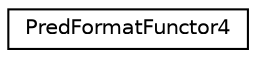 digraph "Graphical Class Hierarchy"
{
  edge [fontname="Helvetica",fontsize="10",labelfontname="Helvetica",labelfontsize="10"];
  node [fontname="Helvetica",fontsize="10",shape=record];
  rankdir="LR";
  Node0 [label="PredFormatFunctor4",height=0.2,width=0.4,color="black", fillcolor="white", style="filled",URL="$structPredFormatFunctor4.html"];
}
